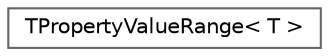 digraph "Graphical Class Hierarchy"
{
 // INTERACTIVE_SVG=YES
 // LATEX_PDF_SIZE
  bgcolor="transparent";
  edge [fontname=Helvetica,fontsize=10,labelfontname=Helvetica,labelfontsize=10];
  node [fontname=Helvetica,fontsize=10,shape=box,height=0.2,width=0.4];
  rankdir="LR";
  Node0 [id="Node000000",label="TPropertyValueRange\< T \>",height=0.2,width=0.4,color="grey40", fillcolor="white", style="filled",URL="$df/d63/structTPropertyValueRange.html",tooltip="Templated range to allow ranged-for syntax."];
}
